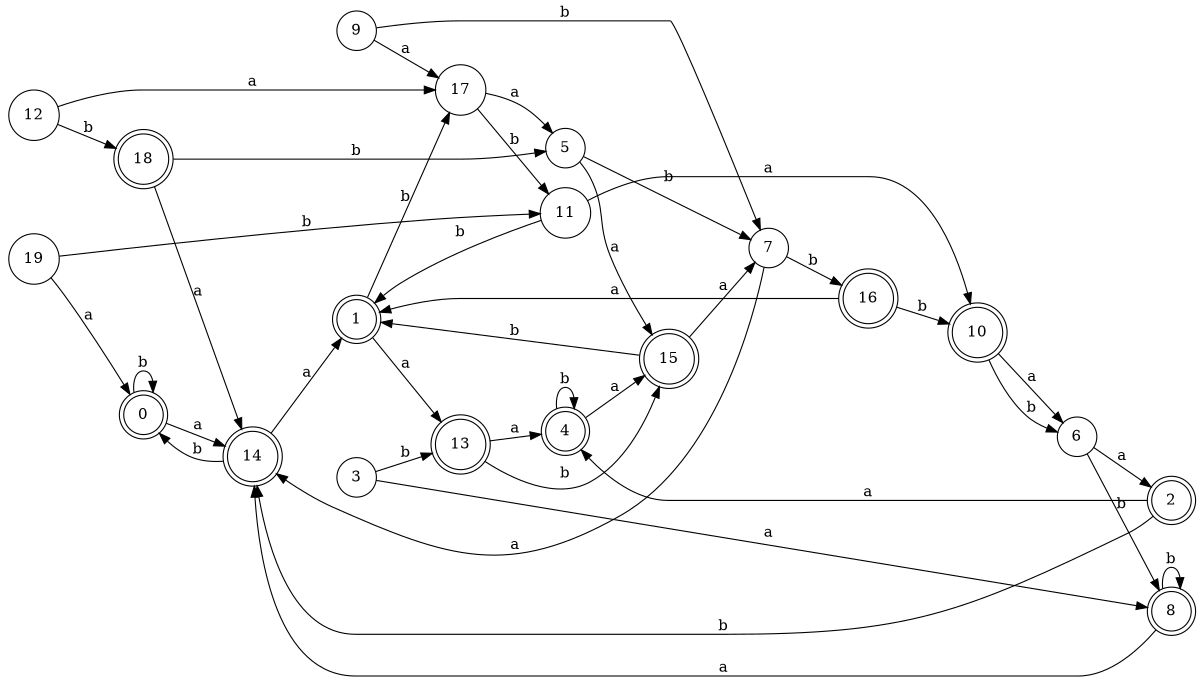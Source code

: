 digraph n16_2 {
__start0 [label="" shape="none"];

rankdir=LR;
size="8,5";

s0 [style="rounded,filled", color="black", fillcolor="white" shape="doublecircle", label="0"];
s1 [style="rounded,filled", color="black", fillcolor="white" shape="doublecircle", label="1"];
s2 [style="rounded,filled", color="black", fillcolor="white" shape="doublecircle", label="2"];
s3 [style="filled", color="black", fillcolor="white" shape="circle", label="3"];
s4 [style="rounded,filled", color="black", fillcolor="white" shape="doublecircle", label="4"];
s5 [style="filled", color="black", fillcolor="white" shape="circle", label="5"];
s6 [style="filled", color="black", fillcolor="white" shape="circle", label="6"];
s7 [style="filled", color="black", fillcolor="white" shape="circle", label="7"];
s8 [style="rounded,filled", color="black", fillcolor="white" shape="doublecircle", label="8"];
s9 [style="filled", color="black", fillcolor="white" shape="circle", label="9"];
s10 [style="rounded,filled", color="black", fillcolor="white" shape="doublecircle", label="10"];
s11 [style="filled", color="black", fillcolor="white" shape="circle", label="11"];
s12 [style="filled", color="black", fillcolor="white" shape="circle", label="12"];
s13 [style="rounded,filled", color="black", fillcolor="white" shape="doublecircle", label="13"];
s14 [style="rounded,filled", color="black", fillcolor="white" shape="doublecircle", label="14"];
s15 [style="rounded,filled", color="black", fillcolor="white" shape="doublecircle", label="15"];
s16 [style="rounded,filled", color="black", fillcolor="white" shape="doublecircle", label="16"];
s17 [style="filled", color="black", fillcolor="white" shape="circle", label="17"];
s18 [style="rounded,filled", color="black", fillcolor="white" shape="doublecircle", label="18"];
s19 [style="filled", color="black", fillcolor="white" shape="circle", label="19"];
s0 -> s14 [label="a"];
s0 -> s0 [label="b"];
s1 -> s13 [label="a"];
s1 -> s17 [label="b"];
s2 -> s4 [label="a"];
s2 -> s14 [label="b"];
s3 -> s8 [label="a"];
s3 -> s13 [label="b"];
s4 -> s15 [label="a"];
s4 -> s4 [label="b"];
s5 -> s15 [label="a"];
s5 -> s7 [label="b"];
s6 -> s2 [label="a"];
s6 -> s8 [label="b"];
s7 -> s14 [label="a"];
s7 -> s16 [label="b"];
s8 -> s14 [label="a"];
s8 -> s8 [label="b"];
s9 -> s17 [label="a"];
s9 -> s7 [label="b"];
s10 -> s6 [label="a"];
s10 -> s6 [label="b"];
s11 -> s10 [label="a"];
s11 -> s1 [label="b"];
s12 -> s17 [label="a"];
s12 -> s18 [label="b"];
s13 -> s4 [label="a"];
s13 -> s15 [label="b"];
s14 -> s1 [label="a"];
s14 -> s0 [label="b"];
s15 -> s7 [label="a"];
s15 -> s1 [label="b"];
s16 -> s1 [label="a"];
s16 -> s10 [label="b"];
s17 -> s5 [label="a"];
s17 -> s11 [label="b"];
s18 -> s14 [label="a"];
s18 -> s5 [label="b"];
s19 -> s0 [label="a"];
s19 -> s11 [label="b"];

}
